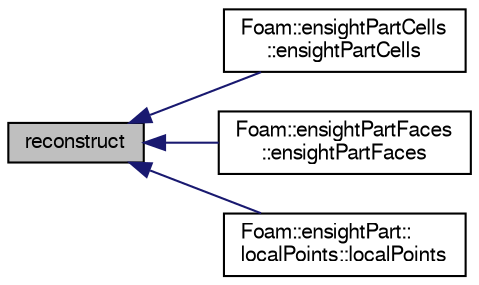 digraph "reconstruct"
{
  bgcolor="transparent";
  edge [fontname="FreeSans",fontsize="10",labelfontname="FreeSans",labelfontsize="10"];
  node [fontname="FreeSans",fontsize="10",shape=record];
  rankdir="LR";
  Node337 [label="reconstruct",height=0.2,width=0.4,color="black", fillcolor="grey75", style="filled", fontcolor="black"];
  Node337 -> Node338 [dir="back",color="midnightblue",fontsize="10",style="solid",fontname="FreeSans"];
  Node338 [label="Foam::ensightPartCells\l::ensightPartCells",height=0.2,width=0.4,color="black",URL="$a21314.html#a60e3079b5dfbc1e19dd3f7a44ad4fb2b",tooltip="Reconstruct part characteristics (eg, element types) from Istream. "];
  Node337 -> Node339 [dir="back",color="midnightblue",fontsize="10",style="solid",fontname="FreeSans"];
  Node339 [label="Foam::ensightPartFaces\l::ensightPartFaces",height=0.2,width=0.4,color="black",URL="$a21318.html#ae83696be3fda810908c7a15610248753",tooltip="Reconstruct part characteristics (eg, element types) from Istream. "];
  Node337 -> Node340 [dir="back",color="midnightblue",fontsize="10",style="solid",fontname="FreeSans"];
  Node340 [label="Foam::ensightPart::\llocalPoints::localPoints",height=0.2,width=0.4,color="black",URL="$a21310.html#a221f8e3528b4abbd9a0180aacc83b11c",tooltip="construct for mesh points "];
}

